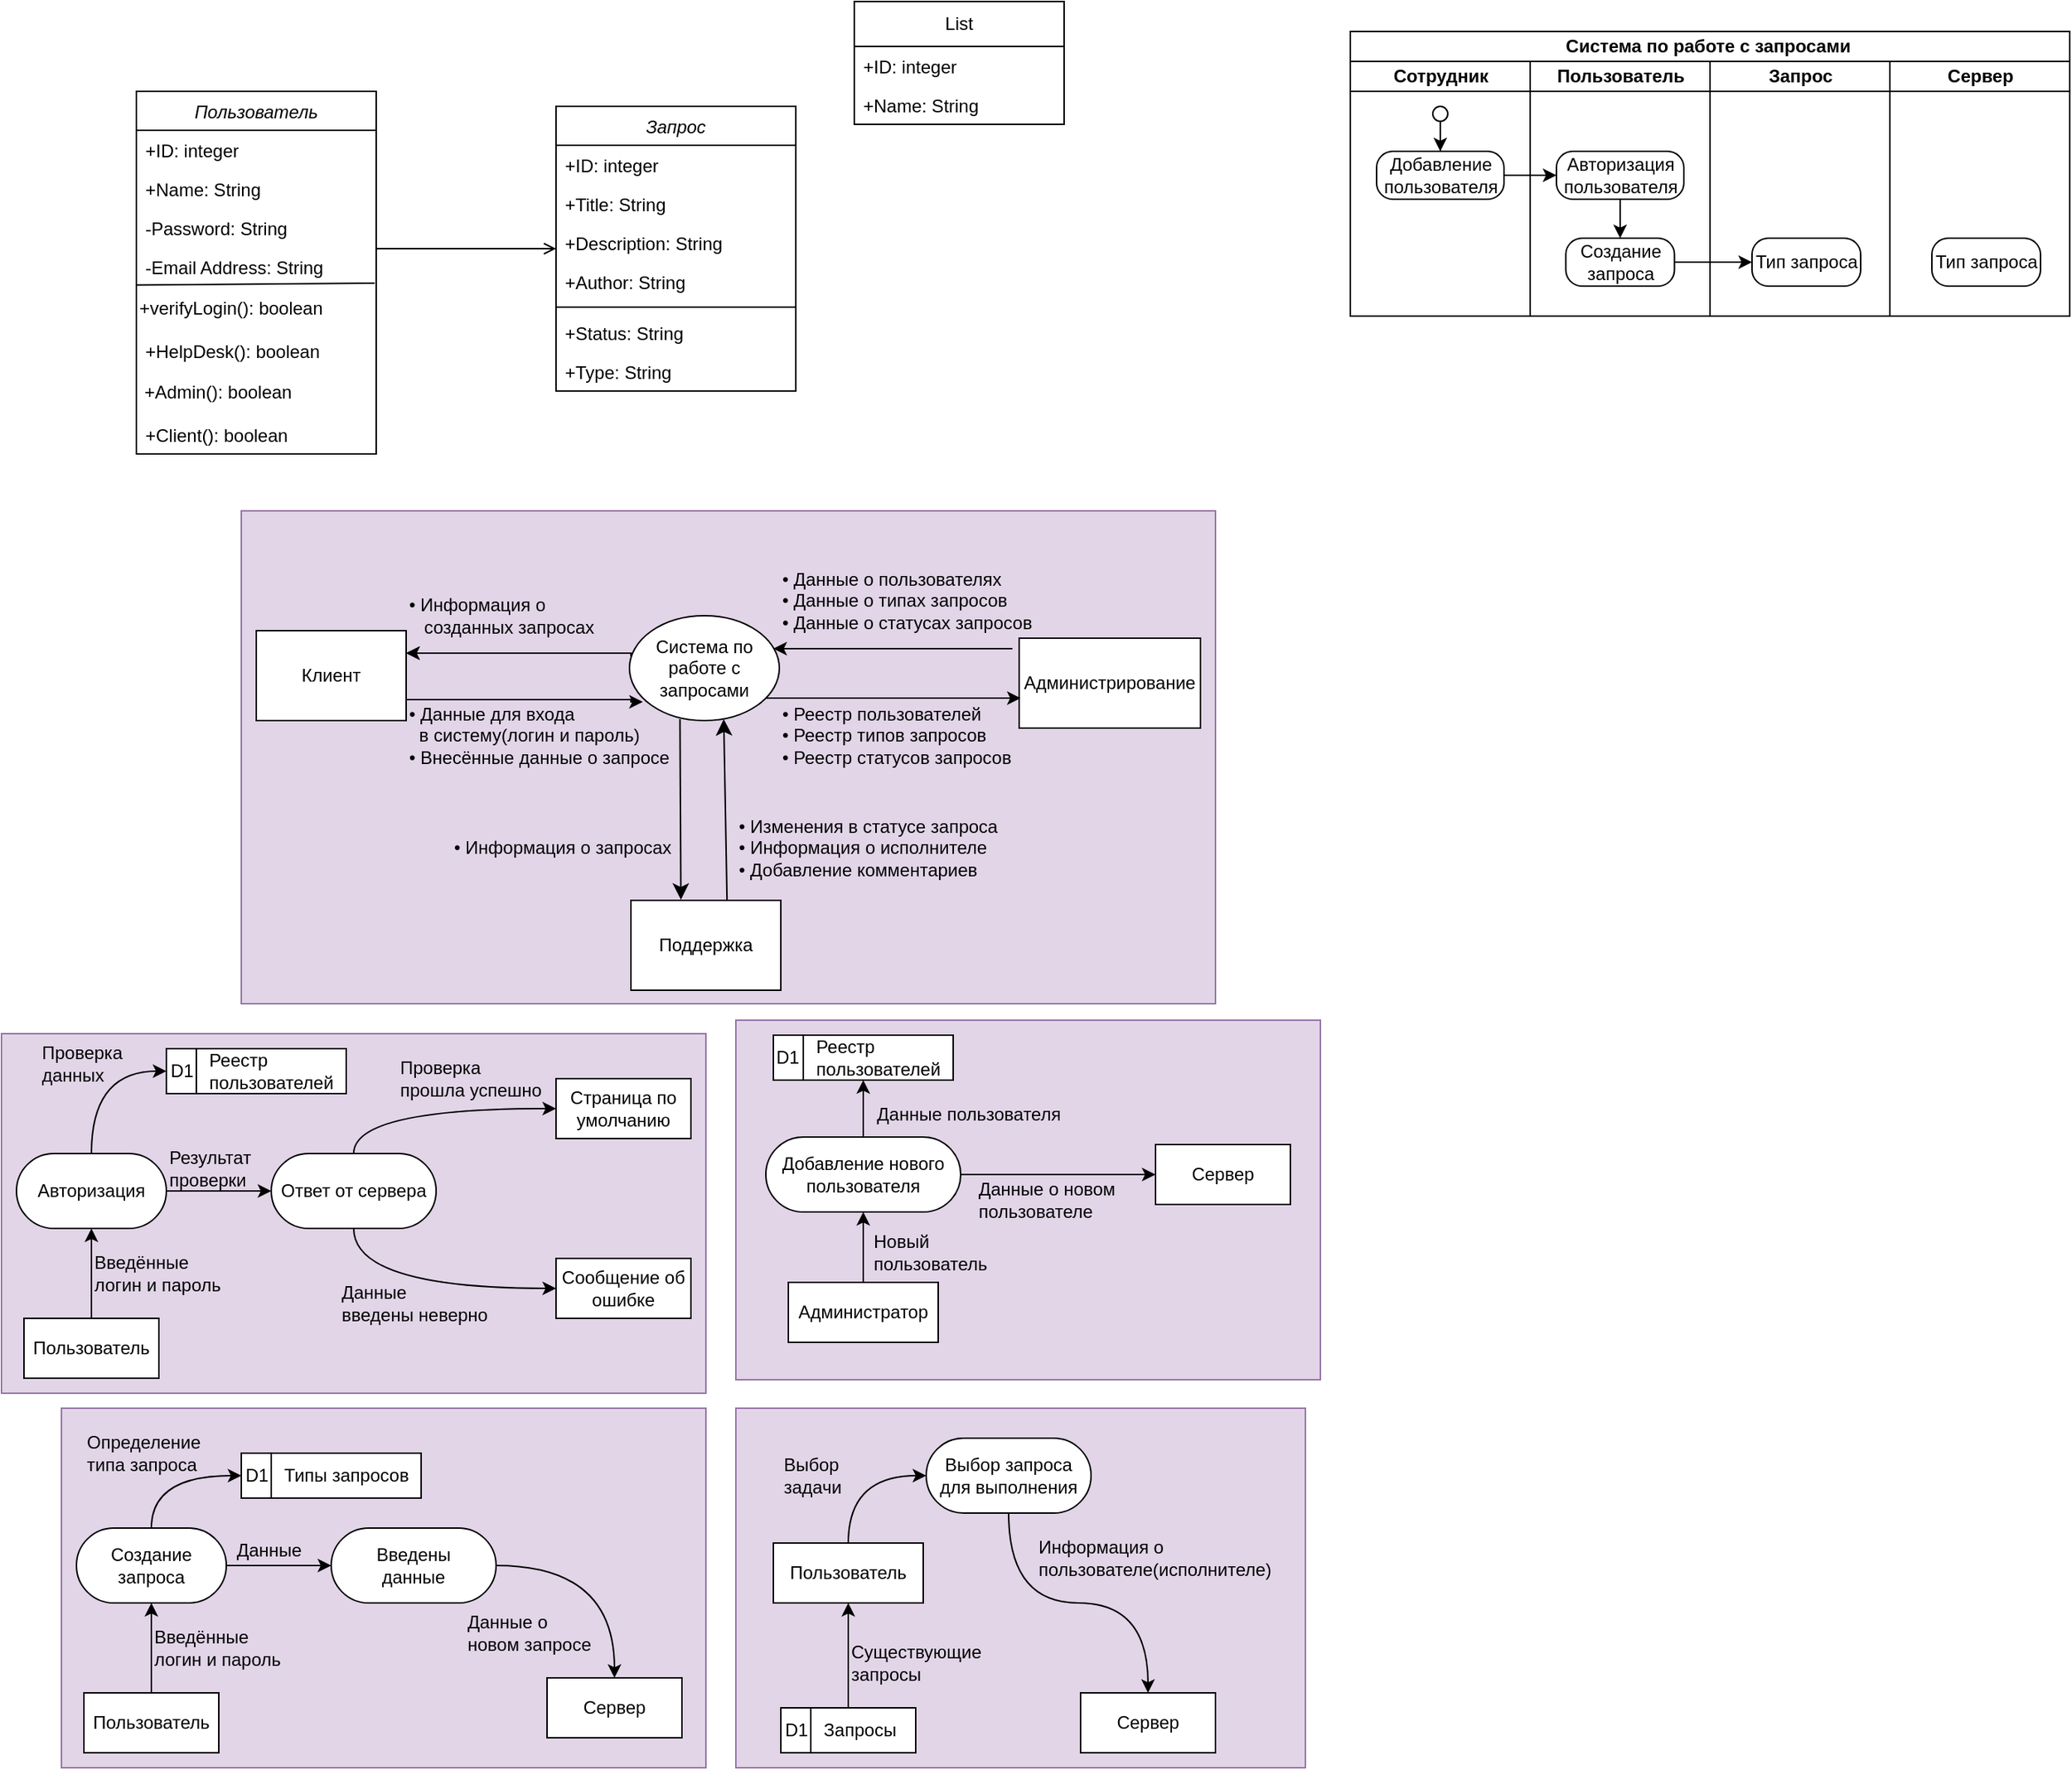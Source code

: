 <mxfile version="21.5.2" type="github">
  <diagram id="C5RBs43oDa-KdzZeNtuy" name="Page-1">
    <mxGraphModel dx="1154" dy="1718" grid="1" gridSize="10" guides="1" tooltips="1" connect="1" arrows="1" fold="1" page="1" pageScale="1" pageWidth="827" pageHeight="1169" math="0" shadow="0">
      <root>
        <mxCell id="WIyWlLk6GJQsqaUBKTNV-0" />
        <mxCell id="WIyWlLk6GJQsqaUBKTNV-1" parent="WIyWlLk6GJQsqaUBKTNV-0" />
        <mxCell id="zkfFHV4jXpPFQw0GAbJ--0" value="Пользователь" style="swimlane;fontStyle=2;align=center;verticalAlign=top;childLayout=stackLayout;horizontal=1;startSize=26;horizontalStack=0;resizeParent=1;resizeLast=0;collapsible=1;marginBottom=0;rounded=0;shadow=0;strokeWidth=1;" parent="WIyWlLk6GJQsqaUBKTNV-1" vertex="1">
          <mxGeometry x="90" y="50" width="160" height="242" as="geometry">
            <mxRectangle x="230" y="140" width="160" height="26" as="alternateBounds" />
          </mxGeometry>
        </mxCell>
        <mxCell id="Lm4weRIbrxB2xrLXX5re-2" value="+ID: integer" style="text;align=left;verticalAlign=top;spacingLeft=4;spacingRight=4;overflow=hidden;rotatable=0;points=[[0,0.5],[1,0.5]];portConstraint=eastwest;rounded=0;shadow=0;html=0;" parent="zkfFHV4jXpPFQw0GAbJ--0" vertex="1">
          <mxGeometry y="26" width="160" height="26" as="geometry" />
        </mxCell>
        <mxCell id="zkfFHV4jXpPFQw0GAbJ--1" value="+Name: String" style="text;align=left;verticalAlign=top;spacingLeft=4;spacingRight=4;overflow=hidden;rotatable=0;points=[[0,0.5],[1,0.5]];portConstraint=eastwest;" parent="zkfFHV4jXpPFQw0GAbJ--0" vertex="1">
          <mxGeometry y="52" width="160" height="26" as="geometry" />
        </mxCell>
        <mxCell id="zkfFHV4jXpPFQw0GAbJ--2" value="-Password: String" style="text;align=left;verticalAlign=top;spacingLeft=4;spacingRight=4;overflow=hidden;rotatable=0;points=[[0,0.5],[1,0.5]];portConstraint=eastwest;rounded=0;shadow=0;html=0;" parent="zkfFHV4jXpPFQw0GAbJ--0" vertex="1">
          <mxGeometry y="78" width="160" height="26" as="geometry" />
        </mxCell>
        <mxCell id="zkfFHV4jXpPFQw0GAbJ--3" value="-Email Address: String" style="text;align=left;verticalAlign=top;spacingLeft=4;spacingRight=4;overflow=hidden;rotatable=0;points=[[0,0.5],[1,0.5]];portConstraint=eastwest;rounded=0;shadow=0;html=0;" parent="zkfFHV4jXpPFQw0GAbJ--0" vertex="1">
          <mxGeometry y="104" width="160" height="26" as="geometry" />
        </mxCell>
        <mxCell id="Lm4weRIbrxB2xrLXX5re-3" value="" style="endArrow=none;html=1;rounded=0;exitX=0.994;exitY=-0.067;exitDx=0;exitDy=0;exitPerimeter=0;entryX=-0.003;entryY=0.972;entryDx=0;entryDy=0;entryPerimeter=0;" parent="zkfFHV4jXpPFQw0GAbJ--0" source="Lm4weRIbrxB2xrLXX5re-6" edge="1" target="zkfFHV4jXpPFQw0GAbJ--3">
          <mxGeometry width="50" height="50" relative="1" as="geometry">
            <mxPoint x="80" y="159" as="sourcePoint" />
            <mxPoint y="159" as="targetPoint" />
          </mxGeometry>
        </mxCell>
        <mxCell id="Lm4weRIbrxB2xrLXX5re-6" value="+verifyLogin(): boolean" style="text;html=1;align=left;verticalAlign=middle;resizable=0;points=[];autosize=1;strokeColor=none;fillColor=none;" parent="zkfFHV4jXpPFQw0GAbJ--0" vertex="1">
          <mxGeometry y="130" width="160" height="30" as="geometry" />
        </mxCell>
        <mxCell id="62Moyqp-UZBhaZQ8_EQi-0" value="+HelpDesk(): boolean" style="text;align=left;verticalAlign=top;spacingLeft=4;spacingRight=4;overflow=hidden;rotatable=0;points=[[0,0.5],[1,0.5]];portConstraint=eastwest;rounded=0;shadow=0;html=0;" vertex="1" parent="zkfFHV4jXpPFQw0GAbJ--0">
          <mxGeometry y="160" width="160" height="26" as="geometry" />
        </mxCell>
        <mxCell id="Lm4weRIbrxB2xrLXX5re-0" value="&amp;nbsp;+Admin(): boolean" style="text;html=1;align=left;verticalAlign=middle;resizable=0;points=[];autosize=1;strokeColor=none;fillColor=none;" parent="zkfFHV4jXpPFQw0GAbJ--0" vertex="1">
          <mxGeometry y="186" width="160" height="30" as="geometry" />
        </mxCell>
        <mxCell id="62Moyqp-UZBhaZQ8_EQi-1" value="+Client(): boolean" style="text;align=left;verticalAlign=top;spacingLeft=4;spacingRight=4;overflow=hidden;rotatable=0;points=[[0,0.5],[1,0.5]];portConstraint=eastwest;rounded=0;shadow=0;html=0;" vertex="1" parent="zkfFHV4jXpPFQw0GAbJ--0">
          <mxGeometry y="216" width="160" height="26" as="geometry" />
        </mxCell>
        <mxCell id="zkfFHV4jXpPFQw0GAbJ--17" value="Запрос" style="swimlane;fontStyle=2;align=center;verticalAlign=top;childLayout=stackLayout;horizontal=1;startSize=26;horizontalStack=0;resizeParent=1;resizeLast=0;collapsible=1;marginBottom=0;rounded=0;shadow=0;strokeWidth=1;" parent="WIyWlLk6GJQsqaUBKTNV-1" vertex="1">
          <mxGeometry x="370" y="60" width="160" height="190" as="geometry">
            <mxRectangle x="550" y="140" width="160" height="26" as="alternateBounds" />
          </mxGeometry>
        </mxCell>
        <mxCell id="62Moyqp-UZBhaZQ8_EQi-2" value="+ID: integer" style="text;align=left;verticalAlign=top;spacingLeft=4;spacingRight=4;overflow=hidden;rotatable=0;points=[[0,0.5],[1,0.5]];portConstraint=eastwest;rounded=0;shadow=0;html=0;" vertex="1" parent="zkfFHV4jXpPFQw0GAbJ--17">
          <mxGeometry y="26" width="160" height="26" as="geometry" />
        </mxCell>
        <mxCell id="62Moyqp-UZBhaZQ8_EQi-4" value="+Title: String" style="text;align=left;verticalAlign=top;spacingLeft=4;spacingRight=4;overflow=hidden;rotatable=0;points=[[0,0.5],[1,0.5]];portConstraint=eastwest;" vertex="1" parent="zkfFHV4jXpPFQw0GAbJ--17">
          <mxGeometry y="52" width="160" height="26" as="geometry" />
        </mxCell>
        <mxCell id="62Moyqp-UZBhaZQ8_EQi-3" value="+Description: String" style="text;align=left;verticalAlign=top;spacingLeft=4;spacingRight=4;overflow=hidden;rotatable=0;points=[[0,0.5],[1,0.5]];portConstraint=eastwest;" vertex="1" parent="zkfFHV4jXpPFQw0GAbJ--17">
          <mxGeometry y="78" width="160" height="26" as="geometry" />
        </mxCell>
        <mxCell id="62Moyqp-UZBhaZQ8_EQi-7" value="+Author: String" style="text;align=left;verticalAlign=top;spacingLeft=4;spacingRight=4;overflow=hidden;rotatable=0;points=[[0,0.5],[1,0.5]];portConstraint=eastwest;" vertex="1" parent="zkfFHV4jXpPFQw0GAbJ--17">
          <mxGeometry y="104" width="160" height="26" as="geometry" />
        </mxCell>
        <mxCell id="zkfFHV4jXpPFQw0GAbJ--23" value="" style="line;html=1;strokeWidth=1;align=left;verticalAlign=middle;spacingTop=-1;spacingLeft=3;spacingRight=3;rotatable=0;labelPosition=right;points=[];portConstraint=eastwest;" parent="zkfFHV4jXpPFQw0GAbJ--17" vertex="1">
          <mxGeometry y="130" width="160" height="8" as="geometry" />
        </mxCell>
        <mxCell id="62Moyqp-UZBhaZQ8_EQi-5" value="+Status: String" style="text;align=left;verticalAlign=top;spacingLeft=4;spacingRight=4;overflow=hidden;rotatable=0;points=[[0,0.5],[1,0.5]];portConstraint=eastwest;" vertex="1" parent="zkfFHV4jXpPFQw0GAbJ--17">
          <mxGeometry y="138" width="160" height="26" as="geometry" />
        </mxCell>
        <mxCell id="62Moyqp-UZBhaZQ8_EQi-6" value="+Type: String" style="text;align=left;verticalAlign=top;spacingLeft=4;spacingRight=4;overflow=hidden;rotatable=0;points=[[0,0.5],[1,0.5]];portConstraint=eastwest;" vertex="1" parent="zkfFHV4jXpPFQw0GAbJ--17">
          <mxGeometry y="164" width="160" height="26" as="geometry" />
        </mxCell>
        <mxCell id="zkfFHV4jXpPFQw0GAbJ--26" value="" style="endArrow=open;shadow=0;strokeWidth=1;rounded=0;endFill=1;edgeStyle=elbowEdgeStyle;elbow=vertical;" parent="WIyWlLk6GJQsqaUBKTNV-1" source="zkfFHV4jXpPFQw0GAbJ--0" target="zkfFHV4jXpPFQw0GAbJ--17" edge="1">
          <mxGeometry x="0.5" y="41" relative="1" as="geometry">
            <mxPoint x="370" y="112" as="sourcePoint" />
            <mxPoint x="530" y="112" as="targetPoint" />
            <mxPoint x="-40" y="32" as="offset" />
          </mxGeometry>
        </mxCell>
        <mxCell id="Lm4weRIbrxB2xrLXX5re-27" value="" style="group;fillColor=#e1d5e7;strokeColor=#9673a6;container=0;" parent="WIyWlLk6GJQsqaUBKTNV-1" vertex="1" connectable="0">
          <mxGeometry x="160" y="330" width="650" height="329" as="geometry" />
        </mxCell>
        <mxCell id="Lm4weRIbrxB2xrLXX5re-81" value="" style="group" parent="WIyWlLk6GJQsqaUBKTNV-1" vertex="1" connectable="0">
          <mxGeometry x="40" y="929" width="430" height="240" as="geometry" />
        </mxCell>
        <mxCell id="Lm4weRIbrxB2xrLXX5re-63" value="" style="text;strokeColor=#9673a6;fillColor=#e1d5e7;align=left;verticalAlign=middle;spacingTop=-1;spacingLeft=4;spacingRight=4;rotatable=0;labelPosition=right;points=[];portConstraint=eastwest;container=0;" parent="Lm4weRIbrxB2xrLXX5re-81" vertex="1">
          <mxGeometry width="430" height="240" as="geometry" />
        </mxCell>
        <mxCell id="Lm4weRIbrxB2xrLXX5re-64" value="Пользователь" style="whiteSpace=wrap;html=1;container=0;" parent="Lm4weRIbrxB2xrLXX5re-81" vertex="1">
          <mxGeometry x="15" y="190" width="90" height="40" as="geometry" />
        </mxCell>
        <mxCell id="Lm4weRIbrxB2xrLXX5re-65" value="&lt;span style=&quot;white-space: pre;&quot;&gt;&#x9;&lt;/span&gt;Типы запросов" style="shape=internalStorage;whiteSpace=wrap;html=1;backgroundOutline=1;dx=20;dy=0;align=left;container=0;" parent="Lm4weRIbrxB2xrLXX5re-81" vertex="1">
          <mxGeometry x="120" y="30" width="120" height="30" as="geometry" />
        </mxCell>
        <mxCell id="Lm4weRIbrxB2xrLXX5re-66" style="edgeStyle=orthogonalEdgeStyle;rounded=0;orthogonalLoop=1;jettySize=auto;html=1;curved=1;entryX=0;entryY=0.5;entryDx=0;entryDy=0;" parent="Lm4weRIbrxB2xrLXX5re-81" source="Lm4weRIbrxB2xrLXX5re-67" target="Lm4weRIbrxB2xrLXX5re-65" edge="1">
          <mxGeometry relative="1" as="geometry">
            <mxPoint x="110" y="50" as="targetPoint" />
            <Array as="points">
              <mxPoint x="60" y="45" />
            </Array>
          </mxGeometry>
        </mxCell>
        <mxCell id="Lm4weRIbrxB2xrLXX5re-67" value="Создание запроса" style="rounded=1;whiteSpace=wrap;html=1;arcSize=50;container=0;" parent="Lm4weRIbrxB2xrLXX5re-81" vertex="1">
          <mxGeometry x="10" y="80" width="100" height="50" as="geometry" />
        </mxCell>
        <mxCell id="Lm4weRIbrxB2xrLXX5re-68" style="edgeStyle=orthogonalEdgeStyle;rounded=0;orthogonalLoop=1;jettySize=auto;html=1;entryX=0.5;entryY=1;entryDx=0;entryDy=0;" parent="Lm4weRIbrxB2xrLXX5re-81" source="Lm4weRIbrxB2xrLXX5re-64" target="Lm4weRIbrxB2xrLXX5re-67" edge="1">
          <mxGeometry relative="1" as="geometry" />
        </mxCell>
        <mxCell id="Lm4weRIbrxB2xrLXX5re-69" value="D1" style="text;html=1;align=center;verticalAlign=middle;resizable=0;points=[];autosize=1;strokeColor=none;fillColor=none;container=0;" parent="Lm4weRIbrxB2xrLXX5re-81" vertex="1">
          <mxGeometry x="110" y="30" width="40" height="30" as="geometry" />
        </mxCell>
        <mxCell id="Lm4weRIbrxB2xrLXX5re-70" value="Введены &lt;br&gt;данные" style="rounded=1;whiteSpace=wrap;html=1;arcSize=50;container=0;" parent="Lm4weRIbrxB2xrLXX5re-81" vertex="1">
          <mxGeometry x="180" y="80" width="110" height="50" as="geometry" />
        </mxCell>
        <mxCell id="Lm4weRIbrxB2xrLXX5re-71" style="edgeStyle=orthogonalEdgeStyle;rounded=0;orthogonalLoop=1;jettySize=auto;html=1;" parent="Lm4weRIbrxB2xrLXX5re-81" source="Lm4weRIbrxB2xrLXX5re-67" target="Lm4weRIbrxB2xrLXX5re-70" edge="1">
          <mxGeometry relative="1" as="geometry" />
        </mxCell>
        <mxCell id="Lm4weRIbrxB2xrLXX5re-72" value="Данные" style="text;html=1;align=left;verticalAlign=middle;resizable=0;points=[];autosize=1;strokeColor=none;fillColor=none;container=0;" parent="Lm4weRIbrxB2xrLXX5re-81" vertex="1">
          <mxGeometry x="115" y="80" width="70" height="30" as="geometry" />
        </mxCell>
        <mxCell id="Lm4weRIbrxB2xrLXX5re-73" value="Определение&lt;br&gt;типа запроса" style="text;html=1;align=left;verticalAlign=middle;resizable=0;points=[];autosize=1;strokeColor=none;fillColor=none;container=0;" parent="Lm4weRIbrxB2xrLXX5re-81" vertex="1">
          <mxGeometry x="15" y="10" width="100" height="40" as="geometry" />
        </mxCell>
        <mxCell id="Lm4weRIbrxB2xrLXX5re-74" value="Введённые &lt;br&gt;логин и пароль" style="text;html=1;align=left;verticalAlign=middle;resizable=0;points=[];autosize=1;strokeColor=none;fillColor=none;container=0;" parent="Lm4weRIbrxB2xrLXX5re-81" vertex="1">
          <mxGeometry x="60" y="140" width="110" height="40" as="geometry" />
        </mxCell>
        <mxCell id="Lm4weRIbrxB2xrLXX5re-77" value="Сервер" style="whiteSpace=wrap;html=1;container=0;" parent="Lm4weRIbrxB2xrLXX5re-81" vertex="1">
          <mxGeometry x="324" y="180" width="90" height="40" as="geometry" />
        </mxCell>
        <mxCell id="Lm4weRIbrxB2xrLXX5re-78" style="edgeStyle=orthogonalEdgeStyle;rounded=0;orthogonalLoop=1;jettySize=auto;html=1;entryX=0.5;entryY=0;entryDx=0;entryDy=0;exitX=1;exitY=0.5;exitDx=0;exitDy=0;curved=1;" parent="Lm4weRIbrxB2xrLXX5re-81" source="Lm4weRIbrxB2xrLXX5re-70" target="Lm4weRIbrxB2xrLXX5re-77" edge="1">
          <mxGeometry relative="1" as="geometry" />
        </mxCell>
        <mxCell id="Lm4weRIbrxB2xrLXX5re-80" value="Данные о &lt;br&gt;новом запросе" style="text;html=1;align=left;verticalAlign=middle;resizable=0;points=[];autosize=1;strokeColor=none;fillColor=none;container=0;" parent="Lm4weRIbrxB2xrLXX5re-81" vertex="1">
          <mxGeometry x="269" y="130" width="110" height="40" as="geometry" />
        </mxCell>
        <mxCell id="Lm4weRIbrxB2xrLXX5re-102" value="" style="group" parent="WIyWlLk6GJQsqaUBKTNV-1" vertex="1" connectable="0">
          <mxGeometry x="490" y="929" width="380" height="240" as="geometry" />
        </mxCell>
        <mxCell id="Lm4weRIbrxB2xrLXX5re-83" value="" style="text;strokeColor=#9673a6;fillColor=#e1d5e7;align=left;verticalAlign=middle;spacingTop=-1;spacingLeft=4;spacingRight=4;rotatable=0;labelPosition=right;points=[];portConstraint=eastwest;container=0;" parent="Lm4weRIbrxB2xrLXX5re-102" vertex="1">
          <mxGeometry width="380" height="240" as="geometry" />
        </mxCell>
        <mxCell id="Lm4weRIbrxB2xrLXX5re-85" value="&lt;span style=&quot;white-space: pre;&quot;&gt;&#x9;&lt;/span&gt;Запросы" style="shape=internalStorage;whiteSpace=wrap;html=1;backgroundOutline=1;dx=20;dy=0;align=left;container=0;" parent="Lm4weRIbrxB2xrLXX5re-102" vertex="1">
          <mxGeometry x="30" y="200" width="90" height="30" as="geometry" />
        </mxCell>
        <mxCell id="Lm4weRIbrxB2xrLXX5re-88" style="edgeStyle=orthogonalEdgeStyle;rounded=0;orthogonalLoop=1;jettySize=auto;html=1;entryX=0.5;entryY=1;entryDx=0;entryDy=0;exitX=0.5;exitY=0;exitDx=0;exitDy=0;" parent="Lm4weRIbrxB2xrLXX5re-102" source="Lm4weRIbrxB2xrLXX5re-85" target="Lm4weRIbrxB2xrLXX5re-98" edge="1">
          <mxGeometry relative="1" as="geometry">
            <mxPoint x="60.029" y="190" as="sourcePoint" />
            <mxPoint x="60" y="130" as="targetPoint" />
          </mxGeometry>
        </mxCell>
        <mxCell id="Lm4weRIbrxB2xrLXX5re-89" value="D1" style="text;html=1;align=center;verticalAlign=middle;resizable=0;points=[];autosize=1;strokeColor=none;fillColor=none;container=0;" parent="Lm4weRIbrxB2xrLXX5re-102" vertex="1">
          <mxGeometry x="20" y="200" width="40" height="30" as="geometry" />
        </mxCell>
        <mxCell id="Lm4weRIbrxB2xrLXX5re-94" value="Существующие &lt;br&gt;запросы" style="text;html=1;align=left;verticalAlign=middle;resizable=0;points=[];autosize=1;strokeColor=none;fillColor=none;container=0;" parent="Lm4weRIbrxB2xrLXX5re-102" vertex="1">
          <mxGeometry x="75" y="150" width="110" height="40" as="geometry" />
        </mxCell>
        <mxCell id="Lm4weRIbrxB2xrLXX5re-95" value="Сервер" style="whiteSpace=wrap;html=1;container=0;" parent="Lm4weRIbrxB2xrLXX5re-102" vertex="1">
          <mxGeometry x="230" y="190" width="90" height="40" as="geometry" />
        </mxCell>
        <mxCell id="Lm4weRIbrxB2xrLXX5re-96" style="edgeStyle=orthogonalEdgeStyle;rounded=0;orthogonalLoop=1;jettySize=auto;html=1;entryX=0.5;entryY=0;entryDx=0;entryDy=0;exitX=0.5;exitY=1;exitDx=0;exitDy=0;curved=1;" parent="Lm4weRIbrxB2xrLXX5re-102" source="Lm4weRIbrxB2xrLXX5re-99" target="Lm4weRIbrxB2xrLXX5re-95" edge="1">
          <mxGeometry relative="1" as="geometry">
            <mxPoint x="295" y="105" as="sourcePoint" />
          </mxGeometry>
        </mxCell>
        <mxCell id="Lm4weRIbrxB2xrLXX5re-97" value="Информация о &lt;br&gt;пользователе(исполнителе)" style="text;html=1;align=left;verticalAlign=middle;resizable=0;points=[];autosize=1;strokeColor=none;fillColor=none;container=0;" parent="Lm4weRIbrxB2xrLXX5re-102" vertex="1">
          <mxGeometry x="200" y="80" width="180" height="40" as="geometry" />
        </mxCell>
        <mxCell id="Lm4weRIbrxB2xrLXX5re-98" value="Пользователь" style="whiteSpace=wrap;html=1;container=0;" parent="Lm4weRIbrxB2xrLXX5re-102" vertex="1">
          <mxGeometry x="25" y="90" width="100" height="40" as="geometry" />
        </mxCell>
        <mxCell id="Lm4weRIbrxB2xrLXX5re-99" value="Выбор запроса для выполнения" style="rounded=1;whiteSpace=wrap;html=1;arcSize=50;container=0;" parent="Lm4weRIbrxB2xrLXX5re-102" vertex="1">
          <mxGeometry x="127" y="20" width="110" height="50" as="geometry" />
        </mxCell>
        <mxCell id="Lm4weRIbrxB2xrLXX5re-101" style="edgeStyle=orthogonalEdgeStyle;rounded=0;orthogonalLoop=1;jettySize=auto;html=1;entryX=0;entryY=0.5;entryDx=0;entryDy=0;curved=1;exitX=0.5;exitY=0;exitDx=0;exitDy=0;" parent="Lm4weRIbrxB2xrLXX5re-102" source="Lm4weRIbrxB2xrLXX5re-98" target="Lm4weRIbrxB2xrLXX5re-99" edge="1">
          <mxGeometry relative="1" as="geometry" />
        </mxCell>
        <mxCell id="Lm4weRIbrxB2xrLXX5re-100" value="Выбор &lt;br&gt;задачи" style="text;html=1;align=left;verticalAlign=middle;resizable=0;points=[];autosize=1;strokeColor=none;fillColor=none;container=0;" parent="Lm4weRIbrxB2xrLXX5re-102" vertex="1">
          <mxGeometry x="30" y="25" width="60" height="40" as="geometry" />
        </mxCell>
        <mxCell id="Lm4weRIbrxB2xrLXX5re-144" value="" style="group" parent="WIyWlLk6GJQsqaUBKTNV-1" vertex="1" connectable="0">
          <mxGeometry y="679" width="470" height="240" as="geometry" />
        </mxCell>
        <mxCell id="Lm4weRIbrxB2xrLXX5re-56" value="" style="text;strokeColor=#9673a6;fillColor=#e1d5e7;align=left;verticalAlign=middle;spacingTop=-1;spacingLeft=4;spacingRight=4;rotatable=0;labelPosition=right;points=[];portConstraint=eastwest;container=0;" parent="Lm4weRIbrxB2xrLXX5re-144" vertex="1">
          <mxGeometry width="470" height="240" as="geometry" />
        </mxCell>
        <mxCell id="Lm4weRIbrxB2xrLXX5re-28" value="Пользователь" style="whiteSpace=wrap;html=1;container=0;" parent="Lm4weRIbrxB2xrLXX5re-144" vertex="1">
          <mxGeometry x="15" y="190" width="90" height="40" as="geometry" />
        </mxCell>
        <mxCell id="Lm4weRIbrxB2xrLXX5re-35" value="&lt;span style=&quot;white-space: pre;&quot;&gt;&#x9;&lt;/span&gt;Реестр&lt;br&gt;&amp;nbsp;&amp;nbsp;&lt;span style=&quot;white-space: pre;&quot;&gt;&#x9;&lt;/span&gt;пользователей" style="shape=internalStorage;whiteSpace=wrap;html=1;backgroundOutline=1;dx=20;dy=0;align=left;container=0;" parent="Lm4weRIbrxB2xrLXX5re-144" vertex="1">
          <mxGeometry x="110" y="10" width="120" height="30" as="geometry" />
        </mxCell>
        <mxCell id="Lm4weRIbrxB2xrLXX5re-42" style="edgeStyle=orthogonalEdgeStyle;rounded=0;orthogonalLoop=1;jettySize=auto;html=1;curved=1;entryX=0;entryY=0.5;entryDx=0;entryDy=0;" parent="Lm4weRIbrxB2xrLXX5re-144" source="Lm4weRIbrxB2xrLXX5re-38" target="Lm4weRIbrxB2xrLXX5re-35" edge="1">
          <mxGeometry relative="1" as="geometry">
            <mxPoint x="110" y="50" as="targetPoint" />
            <Array as="points">
              <mxPoint x="60" y="25" />
            </Array>
          </mxGeometry>
        </mxCell>
        <mxCell id="Lm4weRIbrxB2xrLXX5re-38" value="Авторизация" style="rounded=1;whiteSpace=wrap;html=1;arcSize=50;container=0;" parent="Lm4weRIbrxB2xrLXX5re-144" vertex="1">
          <mxGeometry x="10" y="80" width="100" height="50" as="geometry" />
        </mxCell>
        <mxCell id="Lm4weRIbrxB2xrLXX5re-40" style="edgeStyle=orthogonalEdgeStyle;rounded=0;orthogonalLoop=1;jettySize=auto;html=1;entryX=0.5;entryY=1;entryDx=0;entryDy=0;" parent="Lm4weRIbrxB2xrLXX5re-144" source="Lm4weRIbrxB2xrLXX5re-28" target="Lm4weRIbrxB2xrLXX5re-38" edge="1">
          <mxGeometry relative="1" as="geometry" />
        </mxCell>
        <mxCell id="Lm4weRIbrxB2xrLXX5re-43" value="D1" style="text;html=1;align=center;verticalAlign=middle;resizable=0;points=[];autosize=1;strokeColor=none;fillColor=none;container=0;" parent="Lm4weRIbrxB2xrLXX5re-144" vertex="1">
          <mxGeometry x="100" y="10" width="40" height="30" as="geometry" />
        </mxCell>
        <mxCell id="Lm4weRIbrxB2xrLXX5re-45" value="Ответ от сервера" style="rounded=1;whiteSpace=wrap;html=1;arcSize=50;container=0;" parent="Lm4weRIbrxB2xrLXX5re-144" vertex="1">
          <mxGeometry x="180" y="80" width="110" height="50" as="geometry" />
        </mxCell>
        <mxCell id="Lm4weRIbrxB2xrLXX5re-46" style="edgeStyle=orthogonalEdgeStyle;rounded=0;orthogonalLoop=1;jettySize=auto;html=1;" parent="Lm4weRIbrxB2xrLXX5re-144" source="Lm4weRIbrxB2xrLXX5re-38" target="Lm4weRIbrxB2xrLXX5re-45" edge="1">
          <mxGeometry relative="1" as="geometry" />
        </mxCell>
        <mxCell id="Lm4weRIbrxB2xrLXX5re-47" value="Результат &lt;br&gt;проверки" style="text;html=1;align=left;verticalAlign=middle;resizable=0;points=[];autosize=1;strokeColor=none;fillColor=none;container=0;" parent="Lm4weRIbrxB2xrLXX5re-144" vertex="1">
          <mxGeometry x="110" y="70" width="80" height="40" as="geometry" />
        </mxCell>
        <mxCell id="Lm4weRIbrxB2xrLXX5re-48" value="Проверка &lt;br&gt;данных" style="text;html=1;align=left;verticalAlign=middle;resizable=0;points=[];autosize=1;strokeColor=none;fillColor=none;container=0;" parent="Lm4weRIbrxB2xrLXX5re-144" vertex="1">
          <mxGeometry x="25" width="80" height="40" as="geometry" />
        </mxCell>
        <mxCell id="Lm4weRIbrxB2xrLXX5re-49" value="Введённые &lt;br&gt;логин и пароль" style="text;html=1;align=left;verticalAlign=middle;resizable=0;points=[];autosize=1;strokeColor=none;fillColor=none;container=0;" parent="Lm4weRIbrxB2xrLXX5re-144" vertex="1">
          <mxGeometry x="60" y="140" width="110" height="40" as="geometry" />
        </mxCell>
        <mxCell id="Lm4weRIbrxB2xrLXX5re-50" value="Страница по умолчанию" style="whiteSpace=wrap;html=1;container=0;" parent="Lm4weRIbrxB2xrLXX5re-144" vertex="1">
          <mxGeometry x="370" y="30" width="90" height="40" as="geometry" />
        </mxCell>
        <mxCell id="Lm4weRIbrxB2xrLXX5re-52" style="edgeStyle=orthogonalEdgeStyle;rounded=0;orthogonalLoop=1;jettySize=auto;html=1;entryX=0;entryY=0.5;entryDx=0;entryDy=0;curved=1;exitX=0.5;exitY=0;exitDx=0;exitDy=0;" parent="Lm4weRIbrxB2xrLXX5re-144" source="Lm4weRIbrxB2xrLXX5re-45" target="Lm4weRIbrxB2xrLXX5re-50" edge="1">
          <mxGeometry relative="1" as="geometry" />
        </mxCell>
        <mxCell id="Lm4weRIbrxB2xrLXX5re-51" value="Сообщение об ошибке" style="whiteSpace=wrap;html=1;container=0;" parent="Lm4weRIbrxB2xrLXX5re-144" vertex="1">
          <mxGeometry x="370" y="150" width="90" height="40" as="geometry" />
        </mxCell>
        <mxCell id="Lm4weRIbrxB2xrLXX5re-53" style="edgeStyle=orthogonalEdgeStyle;rounded=0;orthogonalLoop=1;jettySize=auto;html=1;entryX=0;entryY=0.5;entryDx=0;entryDy=0;exitX=0.5;exitY=1;exitDx=0;exitDy=0;curved=1;" parent="Lm4weRIbrxB2xrLXX5re-144" source="Lm4weRIbrxB2xrLXX5re-45" target="Lm4weRIbrxB2xrLXX5re-51" edge="1">
          <mxGeometry relative="1" as="geometry" />
        </mxCell>
        <mxCell id="Lm4weRIbrxB2xrLXX5re-54" value="Проверка &lt;br&gt;прошла успешно" style="text;html=1;align=left;verticalAlign=middle;resizable=0;points=[];autosize=1;strokeColor=none;fillColor=none;container=0;" parent="Lm4weRIbrxB2xrLXX5re-144" vertex="1">
          <mxGeometry x="264" y="10" width="120" height="40" as="geometry" />
        </mxCell>
        <mxCell id="Lm4weRIbrxB2xrLXX5re-55" value="Данные &lt;br&gt;введены неверно" style="text;html=1;align=left;verticalAlign=middle;resizable=0;points=[];autosize=1;strokeColor=none;fillColor=none;container=0;" parent="Lm4weRIbrxB2xrLXX5re-144" vertex="1">
          <mxGeometry x="225" y="160" width="120" height="40" as="geometry" />
        </mxCell>
        <mxCell id="Lm4weRIbrxB2xrLXX5re-184" value="Система по работе с запросами&amp;nbsp;" style="swimlane;childLayout=stackLayout;resizeParent=1;resizeParentMax=0;startSize=20;html=1;" parent="WIyWlLk6GJQsqaUBKTNV-1" vertex="1">
          <mxGeometry x="900.0" y="10" width="480" height="190" as="geometry" />
        </mxCell>
        <mxCell id="Lm4weRIbrxB2xrLXX5re-185" value="Сотрудник" style="swimlane;startSize=20;html=1;" parent="Lm4weRIbrxB2xrLXX5re-184" vertex="1">
          <mxGeometry y="20" width="120" height="170" as="geometry" />
        </mxCell>
        <mxCell id="Lm4weRIbrxB2xrLXX5re-197" style="edgeStyle=orthogonalEdgeStyle;rounded=0;orthogonalLoop=1;jettySize=auto;html=1;entryX=0.5;entryY=0;entryDx=0;entryDy=0;" parent="Lm4weRIbrxB2xrLXX5re-185" source="Lm4weRIbrxB2xrLXX5re-188" target="Lm4weRIbrxB2xrLXX5re-189" edge="1">
          <mxGeometry relative="1" as="geometry" />
        </mxCell>
        <mxCell id="Lm4weRIbrxB2xrLXX5re-188" value="" style="ellipse;whiteSpace=wrap;html=1;" parent="Lm4weRIbrxB2xrLXX5re-185" vertex="1">
          <mxGeometry x="55.0" y="30" width="10" height="10" as="geometry" />
        </mxCell>
        <mxCell id="Lm4weRIbrxB2xrLXX5re-189" value="Добавление пользователя" style="rounded=1;whiteSpace=wrap;html=1;arcSize=34;" parent="Lm4weRIbrxB2xrLXX5re-185" vertex="1">
          <mxGeometry x="17.5" y="60" width="85" height="32" as="geometry" />
        </mxCell>
        <mxCell id="Lm4weRIbrxB2xrLXX5re-186" value="Пользователь" style="swimlane;startSize=20;html=1;" parent="Lm4weRIbrxB2xrLXX5re-184" vertex="1">
          <mxGeometry x="120" y="20" width="120" height="170" as="geometry" />
        </mxCell>
        <mxCell id="Lm4weRIbrxB2xrLXX5re-195" style="edgeStyle=orthogonalEdgeStyle;rounded=0;orthogonalLoop=1;jettySize=auto;html=1;exitX=0.5;exitY=1;exitDx=0;exitDy=0;entryX=0.5;entryY=0;entryDx=0;entryDy=0;" parent="Lm4weRIbrxB2xrLXX5re-186" source="Lm4weRIbrxB2xrLXX5re-190" target="Lm4weRIbrxB2xrLXX5re-193" edge="1">
          <mxGeometry relative="1" as="geometry" />
        </mxCell>
        <mxCell id="Lm4weRIbrxB2xrLXX5re-190" value="Авторизация пользователя" style="rounded=1;whiteSpace=wrap;html=1;arcSize=34;" parent="Lm4weRIbrxB2xrLXX5re-186" vertex="1">
          <mxGeometry x="17.5" y="60" width="85" height="32" as="geometry" />
        </mxCell>
        <mxCell id="Lm4weRIbrxB2xrLXX5re-193" value="Создание запроса" style="rounded=1;whiteSpace=wrap;html=1;arcSize=34;" parent="Lm4weRIbrxB2xrLXX5re-186" vertex="1">
          <mxGeometry x="23.75" y="118" width="72.5" height="32" as="geometry" />
        </mxCell>
        <mxCell id="Lm4weRIbrxB2xrLXX5re-187" value="Запрос" style="swimlane;startSize=20;html=1;" parent="Lm4weRIbrxB2xrLXX5re-184" vertex="1">
          <mxGeometry x="240" y="20" width="120" height="170" as="geometry" />
        </mxCell>
        <mxCell id="Lm4weRIbrxB2xrLXX5re-194" value="Тип запроса" style="rounded=1;whiteSpace=wrap;html=1;arcSize=34;" parent="Lm4weRIbrxB2xrLXX5re-187" vertex="1">
          <mxGeometry x="28" y="118" width="72.5" height="32" as="geometry" />
        </mxCell>
        <mxCell id="Lm4weRIbrxB2xrLXX5re-192" style="edgeStyle=orthogonalEdgeStyle;rounded=0;orthogonalLoop=1;jettySize=auto;html=1;entryX=0;entryY=0.5;entryDx=0;entryDy=0;" parent="Lm4weRIbrxB2xrLXX5re-184" source="Lm4weRIbrxB2xrLXX5re-189" target="Lm4weRIbrxB2xrLXX5re-190" edge="1">
          <mxGeometry relative="1" as="geometry" />
        </mxCell>
        <mxCell id="Lm4weRIbrxB2xrLXX5re-196" style="edgeStyle=orthogonalEdgeStyle;rounded=0;orthogonalLoop=1;jettySize=auto;html=1;entryX=0;entryY=0.5;entryDx=0;entryDy=0;" parent="Lm4weRIbrxB2xrLXX5re-184" source="Lm4weRIbrxB2xrLXX5re-193" target="Lm4weRIbrxB2xrLXX5re-194" edge="1">
          <mxGeometry relative="1" as="geometry" />
        </mxCell>
        <mxCell id="Lm4weRIbrxB2xrLXX5re-198" value="Сервер" style="swimlane;startSize=20;html=1;" parent="Lm4weRIbrxB2xrLXX5re-184" vertex="1">
          <mxGeometry x="360" y="20" width="120" height="170" as="geometry" />
        </mxCell>
        <mxCell id="Lm4weRIbrxB2xrLXX5re-199" value="Тип запроса" style="rounded=1;whiteSpace=wrap;html=1;arcSize=34;" parent="Lm4weRIbrxB2xrLXX5re-198" vertex="1">
          <mxGeometry x="28" y="118" width="72.5" height="32" as="geometry" />
        </mxCell>
        <mxCell id="Lm4weRIbrxB2xrLXX5re-23" style="edgeStyle=orthogonalEdgeStyle;rounded=0;orthogonalLoop=1;jettySize=auto;html=1;exitX=0.013;exitY=0.357;exitDx=0;exitDy=0;exitPerimeter=0;entryX=1;entryY=0.25;entryDx=0;entryDy=0;" parent="WIyWlLk6GJQsqaUBKTNV-1" source="Lm4weRIbrxB2xrLXX5re-9" target="Lm4weRIbrxB2xrLXX5re-10" edge="1">
          <mxGeometry relative="1" as="geometry">
            <mxPoint x="260" y="427" as="targetPoint" />
            <Array as="points">
              <mxPoint x="420" y="427" />
              <mxPoint x="420" y="425" />
            </Array>
          </mxGeometry>
        </mxCell>
        <mxCell id="CFGSU8_gDAm3wW9Axhdw-5" style="edgeStyle=none;curved=1;rounded=0;orthogonalLoop=1;jettySize=auto;html=1;entryX=0.333;entryY=-0.007;entryDx=0;entryDy=0;fontSize=12;startSize=8;endSize=8;exitX=0.337;exitY=0.986;exitDx=0;exitDy=0;exitPerimeter=0;entryPerimeter=0;" parent="WIyWlLk6GJQsqaUBKTNV-1" source="Lm4weRIbrxB2xrLXX5re-9" target="CFGSU8_gDAm3wW9Axhdw-0" edge="1">
          <mxGeometry relative="1" as="geometry">
            <mxPoint x="455" y="500" as="sourcePoint" />
          </mxGeometry>
        </mxCell>
        <mxCell id="Lm4weRIbrxB2xrLXX5re-9" value="Система по работе с запросами" style="ellipse;whiteSpace=wrap;html=1;shadow=0;container=0;" parent="WIyWlLk6GJQsqaUBKTNV-1" vertex="1">
          <mxGeometry x="419" y="400" width="100" height="70" as="geometry" />
        </mxCell>
        <mxCell id="Lm4weRIbrxB2xrLXX5re-21" style="edgeStyle=orthogonalEdgeStyle;rounded=0;orthogonalLoop=1;jettySize=auto;html=1;exitX=1;exitY=0.686;exitDx=0;exitDy=0;exitPerimeter=0;entryX=0.089;entryY=0.822;entryDx=0;entryDy=0;entryPerimeter=0;" parent="WIyWlLk6GJQsqaUBKTNV-1" source="Lm4weRIbrxB2xrLXX5re-10" target="Lm4weRIbrxB2xrLXX5re-9" edge="1">
          <mxGeometry relative="1" as="geometry">
            <mxPoint x="420" y="456" as="targetPoint" />
            <Array as="points">
              <mxPoint x="260" y="456" />
              <mxPoint x="420" y="456" />
              <mxPoint x="420" y="458" />
              <mxPoint x="428" y="458" />
            </Array>
          </mxGeometry>
        </mxCell>
        <mxCell id="Lm4weRIbrxB2xrLXX5re-10" value="Клиент" style="whiteSpace=wrap;html=1;container=0;" parent="WIyWlLk6GJQsqaUBKTNV-1" vertex="1">
          <mxGeometry x="170" y="410" width="100" height="60" as="geometry" />
        </mxCell>
        <mxCell id="Lm4weRIbrxB2xrLXX5re-17" style="edgeStyle=orthogonalEdgeStyle;rounded=0;orthogonalLoop=1;jettySize=auto;html=1;exitX=-0.037;exitY=0.117;exitDx=0;exitDy=0;entryX=0.96;entryY=0.314;entryDx=0;entryDy=0;entryPerimeter=0;exitPerimeter=0;strokeColor=#000000;" parent="WIyWlLk6GJQsqaUBKTNV-1" source="Lm4weRIbrxB2xrLXX5re-14" target="Lm4weRIbrxB2xrLXX5re-9" edge="1">
          <mxGeometry relative="1" as="geometry" />
        </mxCell>
        <mxCell id="Lm4weRIbrxB2xrLXX5re-14" value="Администрирование" style="whiteSpace=wrap;html=1;container=0;" parent="WIyWlLk6GJQsqaUBKTNV-1" vertex="1">
          <mxGeometry x="679" y="415" width="121" height="60" as="geometry" />
        </mxCell>
        <mxCell id="Lm4weRIbrxB2xrLXX5re-18" value="• Данные о пользователях&lt;br&gt;• Данные о типах запросов&lt;br&gt;• Данные о статусах запросов" style="text;html=1;align=left;verticalAlign=middle;resizable=0;points=[];autosize=1;strokeColor=none;fillColor=none;container=0;" parent="WIyWlLk6GJQsqaUBKTNV-1" vertex="1">
          <mxGeometry x="519" y="360" width="190" height="60" as="geometry" />
        </mxCell>
        <mxCell id="Lm4weRIbrxB2xrLXX5re-20" value="• Реестр пользователей&lt;br&gt;• Реестр типов запросов&lt;br&gt;• Реестр статусов запросов" style="text;html=1;align=left;verticalAlign=middle;resizable=0;points=[];autosize=1;strokeColor=none;fillColor=none;container=0;" parent="WIyWlLk6GJQsqaUBKTNV-1" vertex="1">
          <mxGeometry x="519" y="450" width="180" height="60" as="geometry" />
        </mxCell>
        <mxCell id="Lm4weRIbrxB2xrLXX5re-24" value="• Информация о &lt;br&gt;&amp;nbsp; &amp;nbsp;созданных запросах&lt;br&gt;" style="text;html=1;align=left;verticalAlign=middle;resizable=0;points=[];autosize=1;strokeColor=none;fillColor=none;container=0;" parent="WIyWlLk6GJQsqaUBKTNV-1" vertex="1">
          <mxGeometry x="270" y="380" width="150" height="40" as="geometry" />
        </mxCell>
        <mxCell id="Lm4weRIbrxB2xrLXX5re-25" value="• Данные для входа &lt;br&gt;&lt;div style=&quot;&quot;&gt;&lt;span style=&quot;background-color: initial;&quot;&gt;&amp;nbsp; в систему(логин и пароль)&lt;/span&gt;&lt;/div&gt;• Внесённые данные о запросе" style="text;html=1;align=left;verticalAlign=middle;resizable=0;points=[];autosize=1;strokeColor=none;fillColor=none;container=0;" parent="WIyWlLk6GJQsqaUBKTNV-1" vertex="1">
          <mxGeometry x="270" y="450" width="200" height="60" as="geometry" />
        </mxCell>
        <mxCell id="Lm4weRIbrxB2xrLXX5re-61" style="edgeStyle=orthogonalEdgeStyle;rounded=0;orthogonalLoop=1;jettySize=auto;html=1;exitX=1;exitY=1;exitDx=0;exitDy=0;" parent="WIyWlLk6GJQsqaUBKTNV-1" edge="1">
          <mxGeometry relative="1" as="geometry">
            <mxPoint x="510" y="455" as="sourcePoint" />
            <mxPoint x="680" y="455" as="targetPoint" />
          </mxGeometry>
        </mxCell>
        <mxCell id="CFGSU8_gDAm3wW9Axhdw-3" style="edgeStyle=none;curved=1;rounded=0;orthogonalLoop=1;jettySize=auto;html=1;fontSize=12;startSize=8;endSize=8;exitX=0.641;exitY=0.002;exitDx=0;exitDy=0;exitPerimeter=0;entryX=0.629;entryY=0.986;entryDx=0;entryDy=0;entryPerimeter=0;" parent="WIyWlLk6GJQsqaUBKTNV-1" source="CFGSU8_gDAm3wW9Axhdw-0" target="Lm4weRIbrxB2xrLXX5re-9" edge="1">
          <mxGeometry relative="1" as="geometry">
            <mxPoint x="484" y="510" as="targetPoint" />
          </mxGeometry>
        </mxCell>
        <mxCell id="CFGSU8_gDAm3wW9Axhdw-0" value="Поддержка" style="whiteSpace=wrap;html=1;container=0;" parent="WIyWlLk6GJQsqaUBKTNV-1" vertex="1">
          <mxGeometry x="420" y="590" width="100" height="60" as="geometry" />
        </mxCell>
        <mxCell id="CFGSU8_gDAm3wW9Axhdw-4" style="edgeStyle=none;curved=1;rounded=0;orthogonalLoop=1;jettySize=auto;html=1;entryX=0.25;entryY=0;entryDx=0;entryDy=0;fontSize=12;startSize=8;endSize=8;" parent="WIyWlLk6GJQsqaUBKTNV-1" source="CFGSU8_gDAm3wW9Axhdw-0" target="CFGSU8_gDAm3wW9Axhdw-0" edge="1">
          <mxGeometry relative="1" as="geometry" />
        </mxCell>
        <mxCell id="dDTkmm-yN9u91tcJAKd4-13" style="edgeStyle=orthogonalEdgeStyle;rounded=0;orthogonalLoop=1;jettySize=auto;html=1;exitX=0.013;exitY=0.357;exitDx=0;exitDy=0;exitPerimeter=0;entryX=1;entryY=0.25;entryDx=0;entryDy=0;" parent="WIyWlLk6GJQsqaUBKTNV-1" edge="1">
          <mxGeometry relative="1" as="geometry">
            <mxPoint x="270" y="425" as="targetPoint" />
            <Array as="points">
              <mxPoint x="420" y="427" />
              <mxPoint x="420" y="425" />
            </Array>
            <mxPoint x="420" y="425" as="sourcePoint" />
          </mxGeometry>
        </mxCell>
        <mxCell id="dDTkmm-yN9u91tcJAKd4-23" value="• Информация о запросах" style="text;html=1;align=left;verticalAlign=middle;resizable=0;points=[];autosize=1;strokeColor=none;fillColor=none;container=0;" parent="WIyWlLk6GJQsqaUBKTNV-1" vertex="1">
          <mxGeometry x="300" y="540" width="170" height="30" as="geometry" />
        </mxCell>
        <mxCell id="dDTkmm-yN9u91tcJAKd4-24" value="• Изменения в статусе запроса&lt;br&gt;• Информация о исполнителе&lt;br&gt;• Добавление комментариев" style="text;html=1;align=left;verticalAlign=middle;resizable=0;points=[];autosize=1;strokeColor=none;fillColor=none;" parent="WIyWlLk6GJQsqaUBKTNV-1" vertex="1">
          <mxGeometry x="490" y="524.5" width="200" height="60" as="geometry" />
        </mxCell>
        <mxCell id="Lm4weRIbrxB2xrLXX5re-130" value="" style="text;strokeColor=#9673a6;fillColor=#e1d5e7;align=left;verticalAlign=middle;spacingTop=-1;spacingLeft=4;spacingRight=4;rotatable=0;labelPosition=right;points=[];portConstraint=eastwest;container=0;" parent="WIyWlLk6GJQsqaUBKTNV-1" vertex="1">
          <mxGeometry x="490" y="670" width="390" height="240" as="geometry" />
        </mxCell>
        <mxCell id="Lm4weRIbrxB2xrLXX5re-135" value="Сервер" style="whiteSpace=wrap;html=1;container=0;" parent="WIyWlLk6GJQsqaUBKTNV-1" vertex="1">
          <mxGeometry x="770" y="753" width="90" height="40" as="geometry" />
        </mxCell>
        <mxCell id="Lm4weRIbrxB2xrLXX5re-138" value="Администратор" style="whiteSpace=wrap;html=1;container=0;" parent="WIyWlLk6GJQsqaUBKTNV-1" vertex="1">
          <mxGeometry x="525" y="845" width="100" height="40" as="geometry" />
        </mxCell>
        <mxCell id="Lm4weRIbrxB2xrLXX5re-156" style="edgeStyle=orthogonalEdgeStyle;rounded=0;orthogonalLoop=1;jettySize=auto;html=1;entryX=0;entryY=0.5;entryDx=0;entryDy=0;curved=1;" parent="WIyWlLk6GJQsqaUBKTNV-1" source="Lm4weRIbrxB2xrLXX5re-139" target="Lm4weRIbrxB2xrLXX5re-135" edge="1">
          <mxGeometry relative="1" as="geometry" />
        </mxCell>
        <mxCell id="Lm4weRIbrxB2xrLXX5re-139" value="Добавление нового пользователя" style="rounded=1;whiteSpace=wrap;html=1;arcSize=50;container=0;" parent="WIyWlLk6GJQsqaUBKTNV-1" vertex="1">
          <mxGeometry x="510" y="748" width="130" height="50" as="geometry" />
        </mxCell>
        <mxCell id="Lm4weRIbrxB2xrLXX5re-145" style="edgeStyle=orthogonalEdgeStyle;rounded=0;orthogonalLoop=1;jettySize=auto;html=1;entryX=0.5;entryY=1;entryDx=0;entryDy=0;" parent="WIyWlLk6GJQsqaUBKTNV-1" source="Lm4weRIbrxB2xrLXX5re-138" target="Lm4weRIbrxB2xrLXX5re-139" edge="1">
          <mxGeometry relative="1" as="geometry" />
        </mxCell>
        <mxCell id="Lm4weRIbrxB2xrLXX5re-143" value="&lt;span style=&quot;white-space: pre;&quot;&gt;&#x9;&lt;/span&gt;Реестр&lt;br&gt;&amp;nbsp;&amp;nbsp;&lt;span style=&quot;white-space: pre;&quot;&gt;&#x9;&lt;/span&gt;пользователей" style="shape=internalStorage;whiteSpace=wrap;html=1;backgroundOutline=1;dx=20;dy=0;align=left;container=0;" parent="WIyWlLk6GJQsqaUBKTNV-1" vertex="1">
          <mxGeometry x="515" y="680" width="120" height="30" as="geometry" />
        </mxCell>
        <mxCell id="Lm4weRIbrxB2xrLXX5re-146" style="edgeStyle=orthogonalEdgeStyle;rounded=0;orthogonalLoop=1;jettySize=auto;html=1;entryX=0.5;entryY=1;entryDx=0;entryDy=0;" parent="WIyWlLk6GJQsqaUBKTNV-1" source="Lm4weRIbrxB2xrLXX5re-139" target="Lm4weRIbrxB2xrLXX5re-143" edge="1">
          <mxGeometry relative="1" as="geometry" />
        </mxCell>
        <mxCell id="Lm4weRIbrxB2xrLXX5re-147" value="D1" style="text;html=1;align=left;verticalAlign=middle;resizable=0;points=[];autosize=1;strokeColor=none;fillColor=none;container=0;" parent="WIyWlLk6GJQsqaUBKTNV-1" vertex="1">
          <mxGeometry x="515" y="680" width="40" height="30" as="geometry" />
        </mxCell>
        <mxCell id="Lm4weRIbrxB2xrLXX5re-148" value="Данные пользователя" style="text;html=1;align=center;verticalAlign=middle;resizable=0;points=[];autosize=1;strokeColor=none;fillColor=none;container=0;" parent="WIyWlLk6GJQsqaUBKTNV-1" vertex="1">
          <mxGeometry x="570" y="718" width="150" height="30" as="geometry" />
        </mxCell>
        <mxCell id="Lm4weRIbrxB2xrLXX5re-149" value="Новый &lt;br&gt;пользователь" style="text;html=1;align=left;verticalAlign=middle;resizable=0;points=[];autosize=1;strokeColor=none;fillColor=none;container=0;" parent="WIyWlLk6GJQsqaUBKTNV-1" vertex="1">
          <mxGeometry x="580" y="805" width="100" height="40" as="geometry" />
        </mxCell>
        <mxCell id="Lm4weRIbrxB2xrLXX5re-157" value="Данные о новом &lt;br&gt;пользователе" style="text;html=1;align=left;verticalAlign=middle;resizable=0;points=[];autosize=1;strokeColor=none;fillColor=none;container=0;" parent="WIyWlLk6GJQsqaUBKTNV-1" vertex="1">
          <mxGeometry x="650" y="770" width="110" height="40" as="geometry" />
        </mxCell>
        <mxCell id="62Moyqp-UZBhaZQ8_EQi-11" value="List" style="swimlane;fontStyle=0;childLayout=stackLayout;horizontal=1;startSize=30;horizontalStack=0;resizeParent=1;resizeParentMax=0;resizeLast=0;collapsible=1;marginBottom=0;whiteSpace=wrap;html=1;" vertex="1" parent="WIyWlLk6GJQsqaUBKTNV-1">
          <mxGeometry x="569" y="-10" width="140" height="82" as="geometry" />
        </mxCell>
        <mxCell id="62Moyqp-UZBhaZQ8_EQi-15" value="+ID: integer" style="text;align=left;verticalAlign=top;spacingLeft=4;spacingRight=4;overflow=hidden;rotatable=0;points=[[0,0.5],[1,0.5]];portConstraint=eastwest;rounded=0;shadow=0;html=0;" vertex="1" parent="62Moyqp-UZBhaZQ8_EQi-11">
          <mxGeometry y="30" width="140" height="26" as="geometry" />
        </mxCell>
        <mxCell id="62Moyqp-UZBhaZQ8_EQi-16" value="+Name: String" style="text;align=left;verticalAlign=top;spacingLeft=4;spacingRight=4;overflow=hidden;rotatable=0;points=[[0,0.5],[1,0.5]];portConstraint=eastwest;" vertex="1" parent="62Moyqp-UZBhaZQ8_EQi-11">
          <mxGeometry y="56" width="140" height="26" as="geometry" />
        </mxCell>
      </root>
    </mxGraphModel>
  </diagram>
</mxfile>
